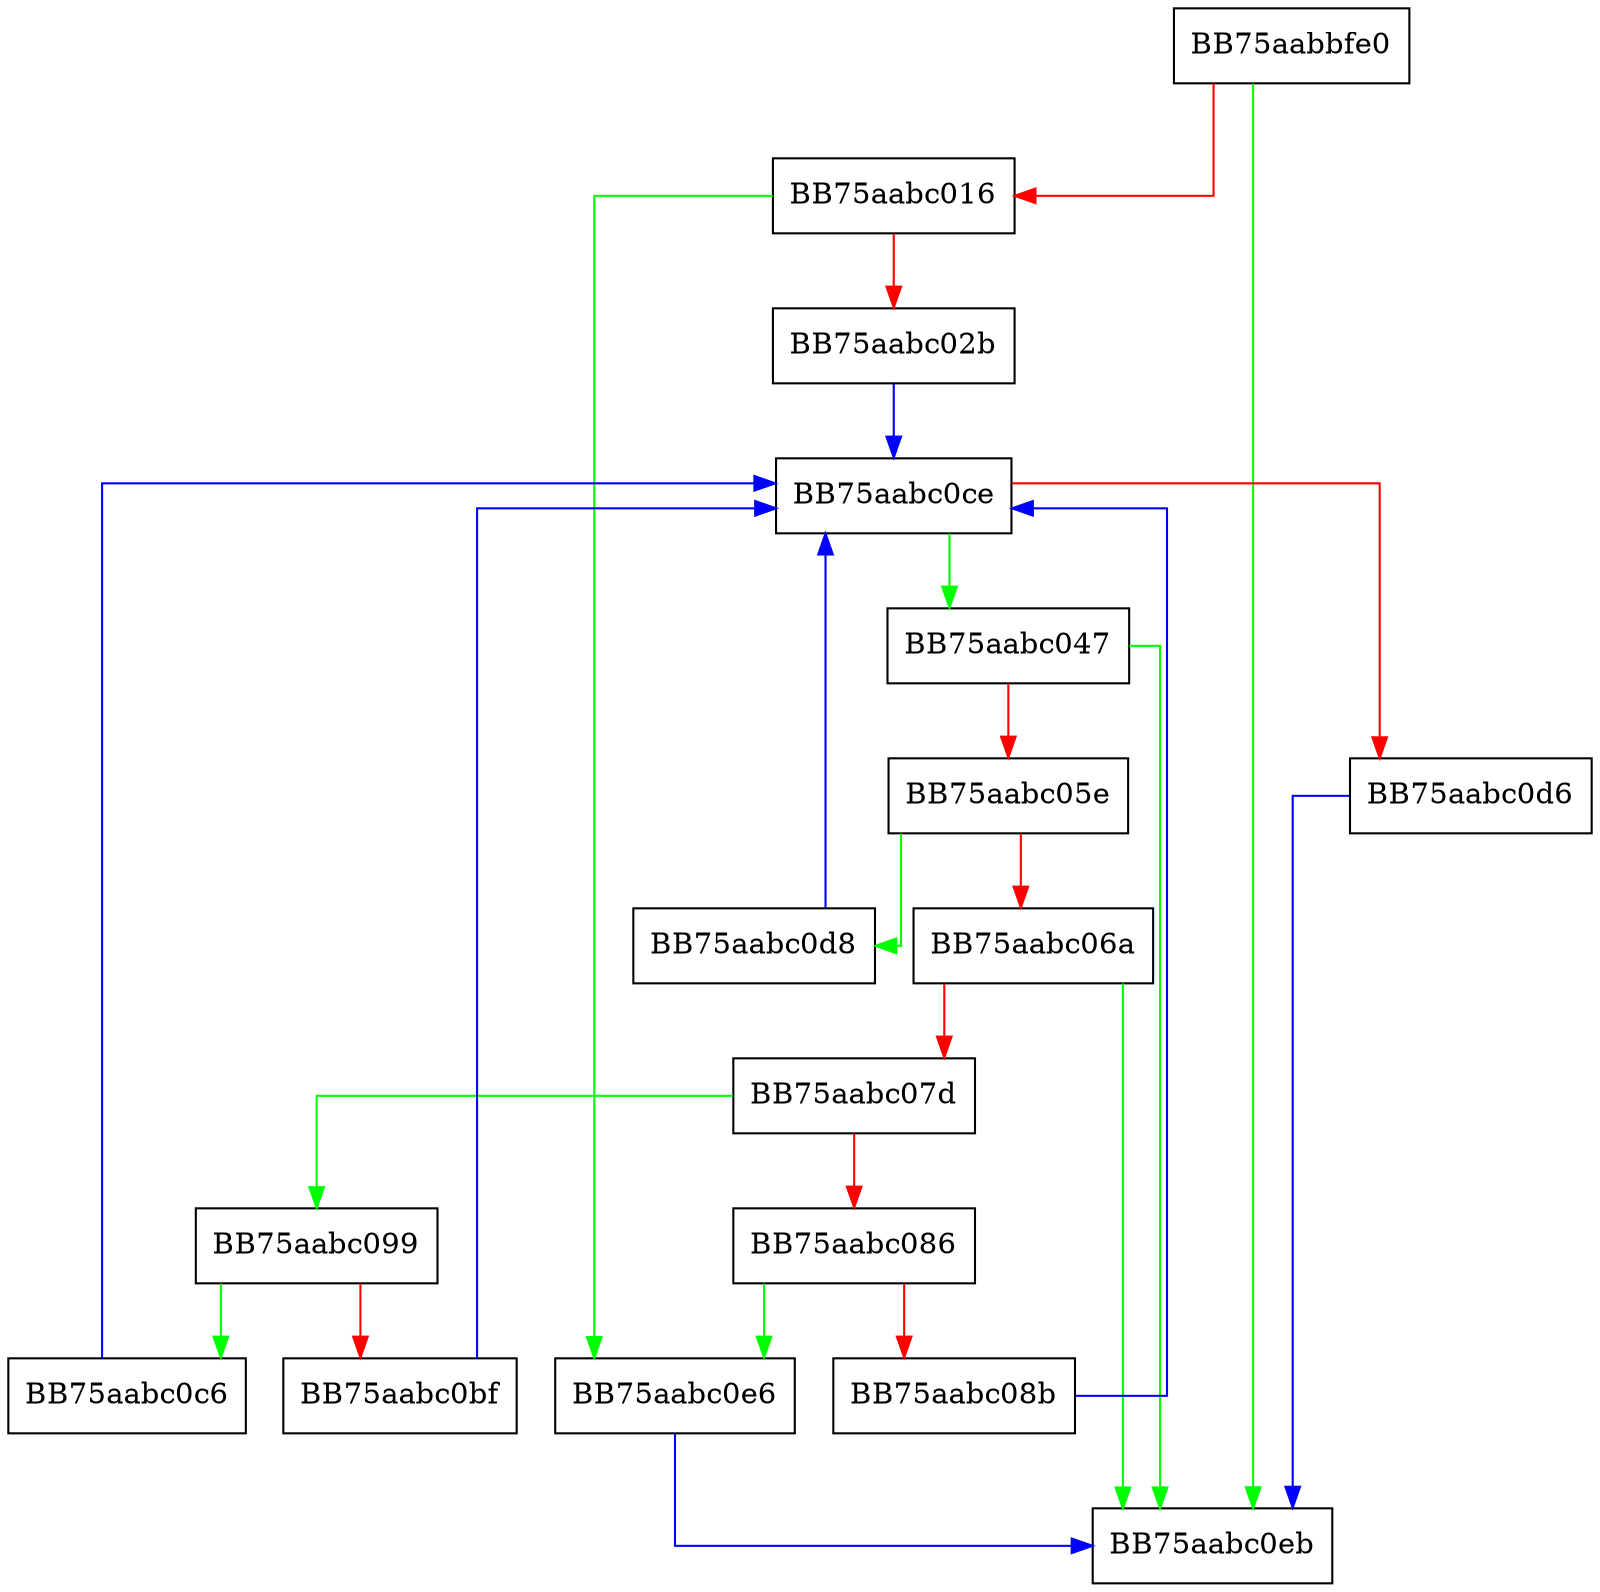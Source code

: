 digraph OnTheFly {
  node [shape="box"];
  graph [splines=ortho];
  BB75aabbfe0 -> BB75aabc0eb [color="green"];
  BB75aabbfe0 -> BB75aabc016 [color="red"];
  BB75aabc016 -> BB75aabc0e6 [color="green"];
  BB75aabc016 -> BB75aabc02b [color="red"];
  BB75aabc02b -> BB75aabc0ce [color="blue"];
  BB75aabc047 -> BB75aabc0eb [color="green"];
  BB75aabc047 -> BB75aabc05e [color="red"];
  BB75aabc05e -> BB75aabc0d8 [color="green"];
  BB75aabc05e -> BB75aabc06a [color="red"];
  BB75aabc06a -> BB75aabc0eb [color="green"];
  BB75aabc06a -> BB75aabc07d [color="red"];
  BB75aabc07d -> BB75aabc099 [color="green"];
  BB75aabc07d -> BB75aabc086 [color="red"];
  BB75aabc086 -> BB75aabc0e6 [color="green"];
  BB75aabc086 -> BB75aabc08b [color="red"];
  BB75aabc08b -> BB75aabc0ce [color="blue"];
  BB75aabc099 -> BB75aabc0c6 [color="green"];
  BB75aabc099 -> BB75aabc0bf [color="red"];
  BB75aabc0bf -> BB75aabc0ce [color="blue"];
  BB75aabc0c6 -> BB75aabc0ce [color="blue"];
  BB75aabc0ce -> BB75aabc047 [color="green"];
  BB75aabc0ce -> BB75aabc0d6 [color="red"];
  BB75aabc0d6 -> BB75aabc0eb [color="blue"];
  BB75aabc0d8 -> BB75aabc0ce [color="blue"];
  BB75aabc0e6 -> BB75aabc0eb [color="blue"];
}